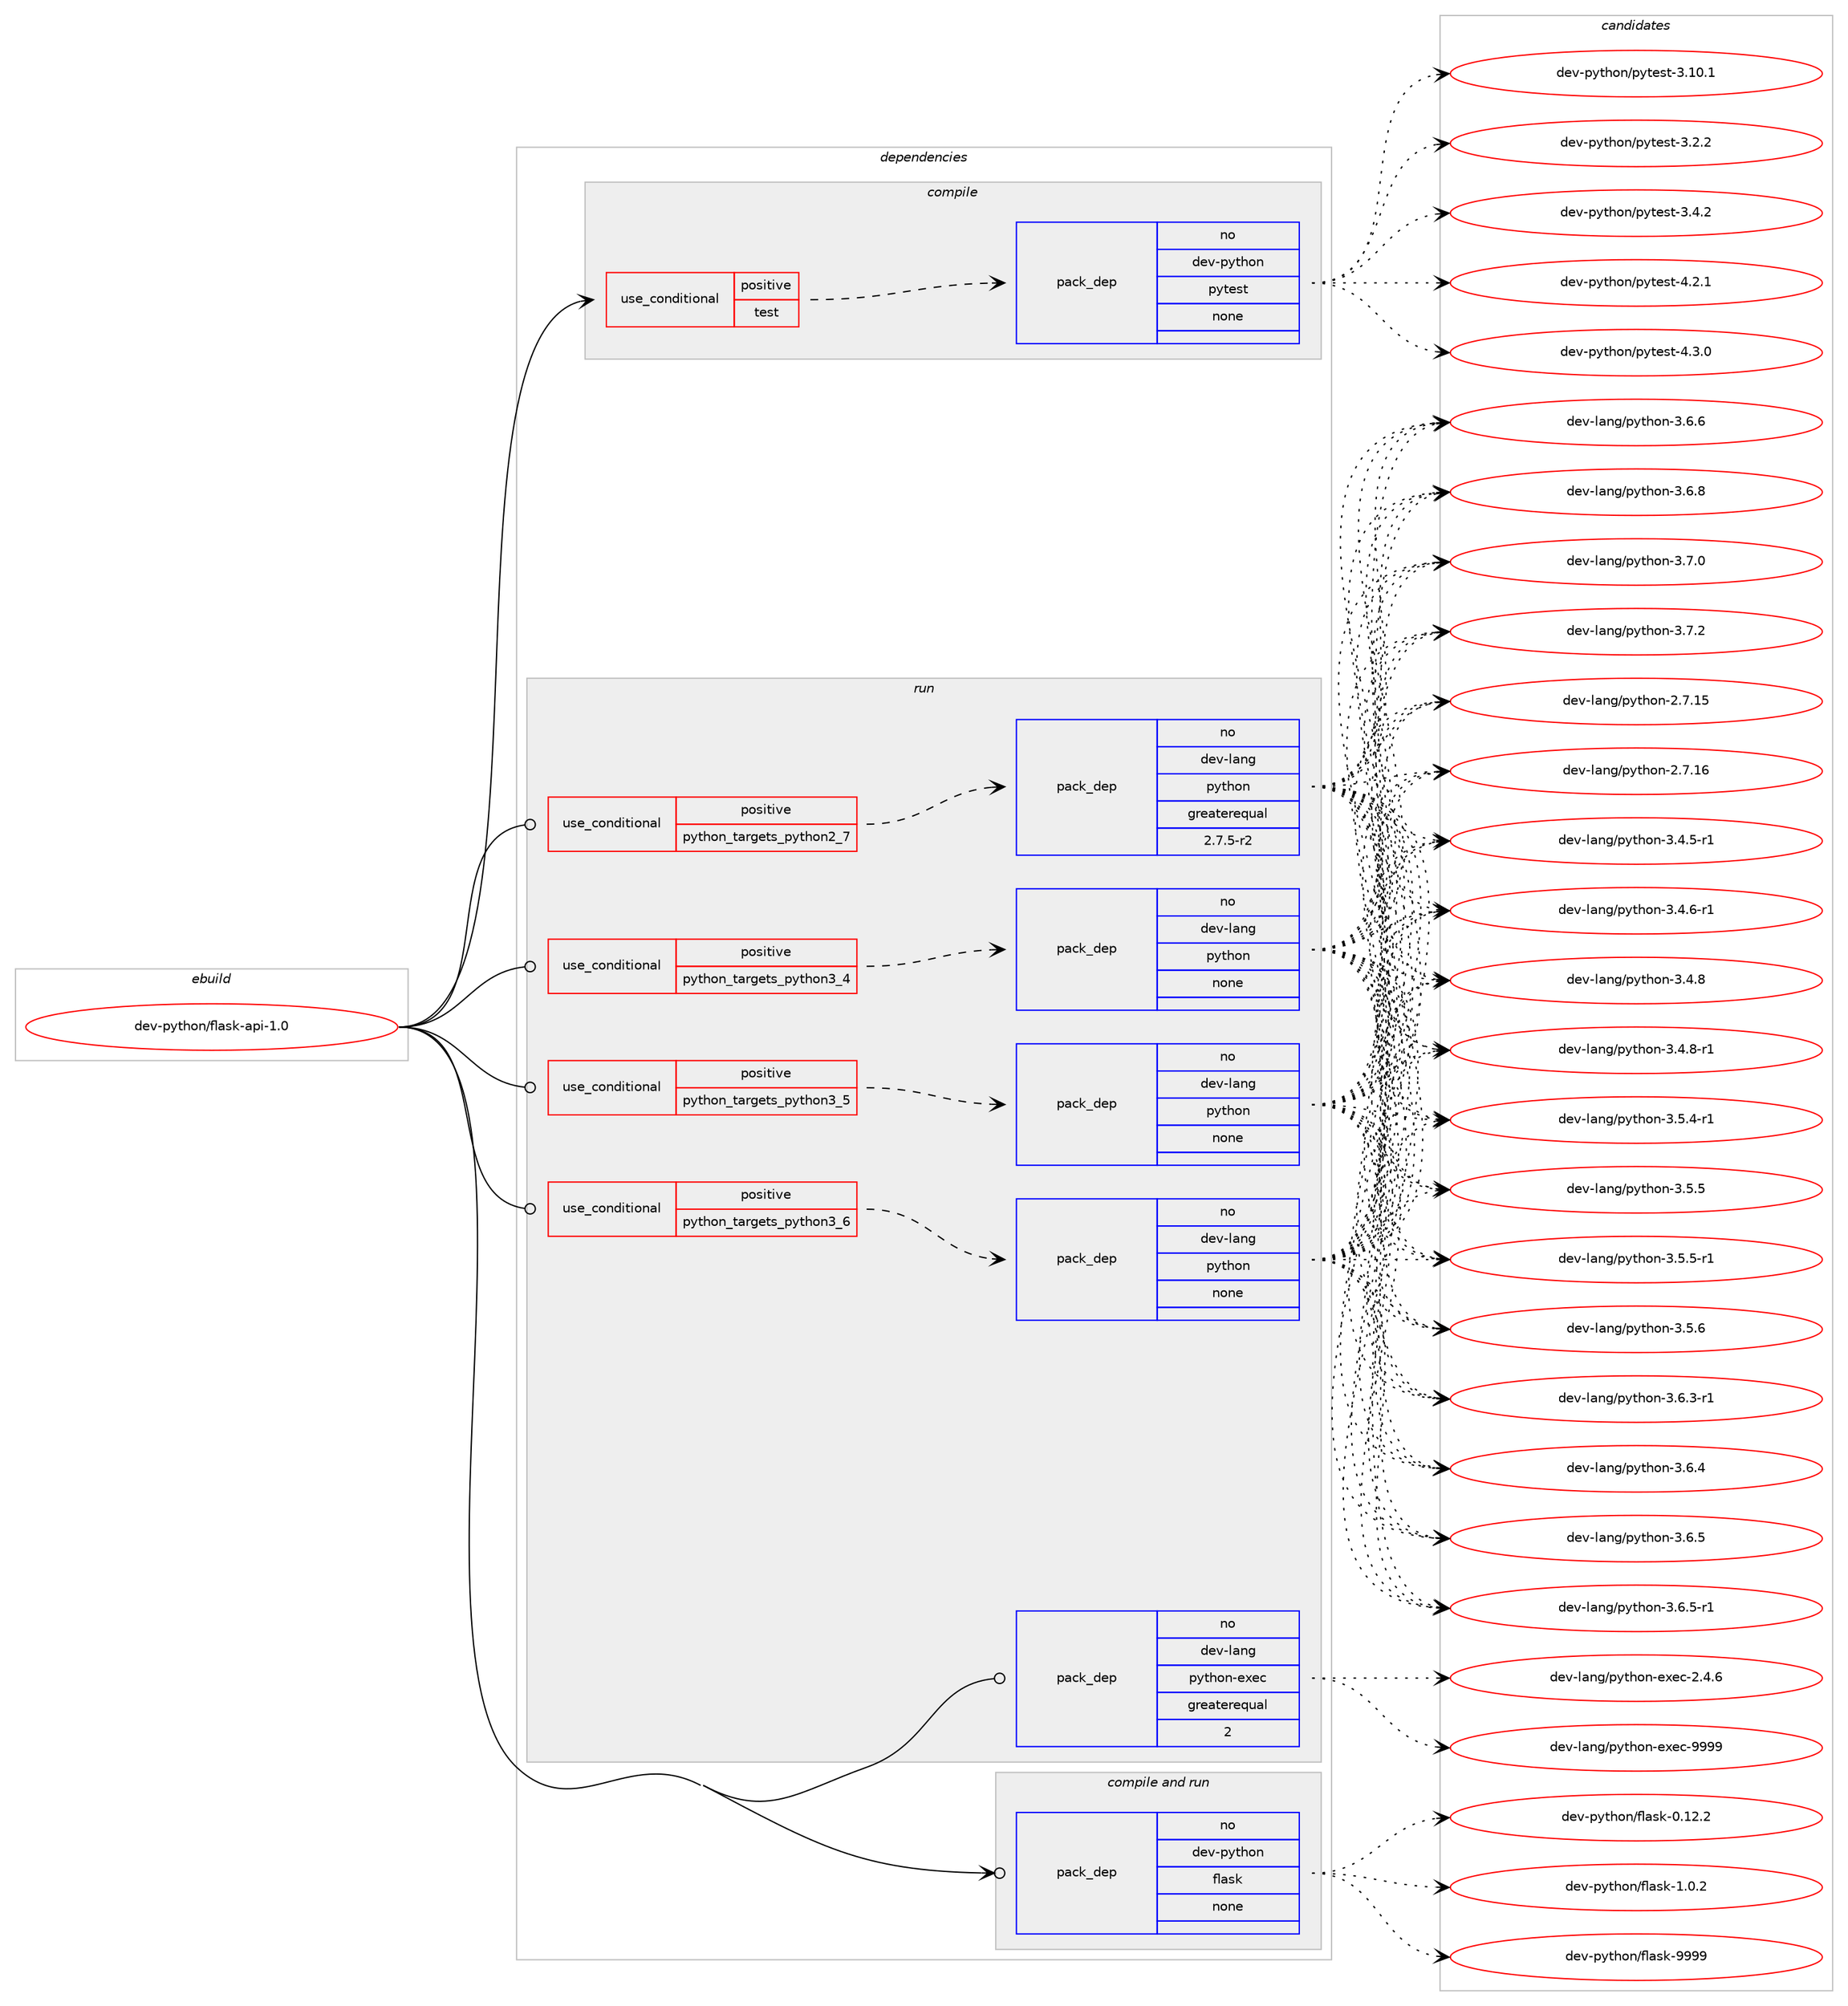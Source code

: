 digraph prolog {

# *************
# Graph options
# *************

newrank=true;
concentrate=true;
compound=true;
graph [rankdir=LR,fontname=Helvetica,fontsize=10,ranksep=1.5];#, ranksep=2.5, nodesep=0.2];
edge  [arrowhead=vee];
node  [fontname=Helvetica,fontsize=10];

# **********
# The ebuild
# **********

subgraph cluster_leftcol {
color=gray;
rank=same;
label=<<i>ebuild</i>>;
id [label="dev-python/flask-api-1.0", color=red, width=4, href="../dev-python/flask-api-1.0.svg"];
}

# ****************
# The dependencies
# ****************

subgraph cluster_midcol {
color=gray;
label=<<i>dependencies</i>>;
subgraph cluster_compile {
fillcolor="#eeeeee";
style=filled;
label=<<i>compile</i>>;
subgraph cond374303 {
dependency1409193 [label=<<TABLE BORDER="0" CELLBORDER="1" CELLSPACING="0" CELLPADDING="4"><TR><TD ROWSPAN="3" CELLPADDING="10">use_conditional</TD></TR><TR><TD>positive</TD></TR><TR><TD>test</TD></TR></TABLE>>, shape=none, color=red];
subgraph pack1011631 {
dependency1409194 [label=<<TABLE BORDER="0" CELLBORDER="1" CELLSPACING="0" CELLPADDING="4" WIDTH="220"><TR><TD ROWSPAN="6" CELLPADDING="30">pack_dep</TD></TR><TR><TD WIDTH="110">no</TD></TR><TR><TD>dev-python</TD></TR><TR><TD>pytest</TD></TR><TR><TD>none</TD></TR><TR><TD></TD></TR></TABLE>>, shape=none, color=blue];
}
dependency1409193:e -> dependency1409194:w [weight=20,style="dashed",arrowhead="vee"];
}
id:e -> dependency1409193:w [weight=20,style="solid",arrowhead="vee"];
}
subgraph cluster_compileandrun {
fillcolor="#eeeeee";
style=filled;
label=<<i>compile and run</i>>;
subgraph pack1011632 {
dependency1409195 [label=<<TABLE BORDER="0" CELLBORDER="1" CELLSPACING="0" CELLPADDING="4" WIDTH="220"><TR><TD ROWSPAN="6" CELLPADDING="30">pack_dep</TD></TR><TR><TD WIDTH="110">no</TD></TR><TR><TD>dev-python</TD></TR><TR><TD>flask</TD></TR><TR><TD>none</TD></TR><TR><TD></TD></TR></TABLE>>, shape=none, color=blue];
}
id:e -> dependency1409195:w [weight=20,style="solid",arrowhead="odotvee"];
}
subgraph cluster_run {
fillcolor="#eeeeee";
style=filled;
label=<<i>run</i>>;
subgraph cond374304 {
dependency1409196 [label=<<TABLE BORDER="0" CELLBORDER="1" CELLSPACING="0" CELLPADDING="4"><TR><TD ROWSPAN="3" CELLPADDING="10">use_conditional</TD></TR><TR><TD>positive</TD></TR><TR><TD>python_targets_python2_7</TD></TR></TABLE>>, shape=none, color=red];
subgraph pack1011633 {
dependency1409197 [label=<<TABLE BORDER="0" CELLBORDER="1" CELLSPACING="0" CELLPADDING="4" WIDTH="220"><TR><TD ROWSPAN="6" CELLPADDING="30">pack_dep</TD></TR><TR><TD WIDTH="110">no</TD></TR><TR><TD>dev-lang</TD></TR><TR><TD>python</TD></TR><TR><TD>greaterequal</TD></TR><TR><TD>2.7.5-r2</TD></TR></TABLE>>, shape=none, color=blue];
}
dependency1409196:e -> dependency1409197:w [weight=20,style="dashed",arrowhead="vee"];
}
id:e -> dependency1409196:w [weight=20,style="solid",arrowhead="odot"];
subgraph cond374305 {
dependency1409198 [label=<<TABLE BORDER="0" CELLBORDER="1" CELLSPACING="0" CELLPADDING="4"><TR><TD ROWSPAN="3" CELLPADDING="10">use_conditional</TD></TR><TR><TD>positive</TD></TR><TR><TD>python_targets_python3_4</TD></TR></TABLE>>, shape=none, color=red];
subgraph pack1011634 {
dependency1409199 [label=<<TABLE BORDER="0" CELLBORDER="1" CELLSPACING="0" CELLPADDING="4" WIDTH="220"><TR><TD ROWSPAN="6" CELLPADDING="30">pack_dep</TD></TR><TR><TD WIDTH="110">no</TD></TR><TR><TD>dev-lang</TD></TR><TR><TD>python</TD></TR><TR><TD>none</TD></TR><TR><TD></TD></TR></TABLE>>, shape=none, color=blue];
}
dependency1409198:e -> dependency1409199:w [weight=20,style="dashed",arrowhead="vee"];
}
id:e -> dependency1409198:w [weight=20,style="solid",arrowhead="odot"];
subgraph cond374306 {
dependency1409200 [label=<<TABLE BORDER="0" CELLBORDER="1" CELLSPACING="0" CELLPADDING="4"><TR><TD ROWSPAN="3" CELLPADDING="10">use_conditional</TD></TR><TR><TD>positive</TD></TR><TR><TD>python_targets_python3_5</TD></TR></TABLE>>, shape=none, color=red];
subgraph pack1011635 {
dependency1409201 [label=<<TABLE BORDER="0" CELLBORDER="1" CELLSPACING="0" CELLPADDING="4" WIDTH="220"><TR><TD ROWSPAN="6" CELLPADDING="30">pack_dep</TD></TR><TR><TD WIDTH="110">no</TD></TR><TR><TD>dev-lang</TD></TR><TR><TD>python</TD></TR><TR><TD>none</TD></TR><TR><TD></TD></TR></TABLE>>, shape=none, color=blue];
}
dependency1409200:e -> dependency1409201:w [weight=20,style="dashed",arrowhead="vee"];
}
id:e -> dependency1409200:w [weight=20,style="solid",arrowhead="odot"];
subgraph cond374307 {
dependency1409202 [label=<<TABLE BORDER="0" CELLBORDER="1" CELLSPACING="0" CELLPADDING="4"><TR><TD ROWSPAN="3" CELLPADDING="10">use_conditional</TD></TR><TR><TD>positive</TD></TR><TR><TD>python_targets_python3_6</TD></TR></TABLE>>, shape=none, color=red];
subgraph pack1011636 {
dependency1409203 [label=<<TABLE BORDER="0" CELLBORDER="1" CELLSPACING="0" CELLPADDING="4" WIDTH="220"><TR><TD ROWSPAN="6" CELLPADDING="30">pack_dep</TD></TR><TR><TD WIDTH="110">no</TD></TR><TR><TD>dev-lang</TD></TR><TR><TD>python</TD></TR><TR><TD>none</TD></TR><TR><TD></TD></TR></TABLE>>, shape=none, color=blue];
}
dependency1409202:e -> dependency1409203:w [weight=20,style="dashed",arrowhead="vee"];
}
id:e -> dependency1409202:w [weight=20,style="solid",arrowhead="odot"];
subgraph pack1011637 {
dependency1409204 [label=<<TABLE BORDER="0" CELLBORDER="1" CELLSPACING="0" CELLPADDING="4" WIDTH="220"><TR><TD ROWSPAN="6" CELLPADDING="30">pack_dep</TD></TR><TR><TD WIDTH="110">no</TD></TR><TR><TD>dev-lang</TD></TR><TR><TD>python-exec</TD></TR><TR><TD>greaterequal</TD></TR><TR><TD>2</TD></TR></TABLE>>, shape=none, color=blue];
}
id:e -> dependency1409204:w [weight=20,style="solid",arrowhead="odot"];
}
}

# **************
# The candidates
# **************

subgraph cluster_choices {
rank=same;
color=gray;
label=<<i>candidates</i>>;

subgraph choice1011631 {
color=black;
nodesep=1;
choice100101118451121211161041111104711212111610111511645514649484649 [label="dev-python/pytest-3.10.1", color=red, width=4,href="../dev-python/pytest-3.10.1.svg"];
choice1001011184511212111610411111047112121116101115116455146504650 [label="dev-python/pytest-3.2.2", color=red, width=4,href="../dev-python/pytest-3.2.2.svg"];
choice1001011184511212111610411111047112121116101115116455146524650 [label="dev-python/pytest-3.4.2", color=red, width=4,href="../dev-python/pytest-3.4.2.svg"];
choice1001011184511212111610411111047112121116101115116455246504649 [label="dev-python/pytest-4.2.1", color=red, width=4,href="../dev-python/pytest-4.2.1.svg"];
choice1001011184511212111610411111047112121116101115116455246514648 [label="dev-python/pytest-4.3.0", color=red, width=4,href="../dev-python/pytest-4.3.0.svg"];
dependency1409194:e -> choice100101118451121211161041111104711212111610111511645514649484649:w [style=dotted,weight="100"];
dependency1409194:e -> choice1001011184511212111610411111047112121116101115116455146504650:w [style=dotted,weight="100"];
dependency1409194:e -> choice1001011184511212111610411111047112121116101115116455146524650:w [style=dotted,weight="100"];
dependency1409194:e -> choice1001011184511212111610411111047112121116101115116455246504649:w [style=dotted,weight="100"];
dependency1409194:e -> choice1001011184511212111610411111047112121116101115116455246514648:w [style=dotted,weight="100"];
}
subgraph choice1011632 {
color=black;
nodesep=1;
choice10010111845112121116104111110471021089711510745484649504650 [label="dev-python/flask-0.12.2", color=red, width=4,href="../dev-python/flask-0.12.2.svg"];
choice100101118451121211161041111104710210897115107454946484650 [label="dev-python/flask-1.0.2", color=red, width=4,href="../dev-python/flask-1.0.2.svg"];
choice1001011184511212111610411111047102108971151074557575757 [label="dev-python/flask-9999", color=red, width=4,href="../dev-python/flask-9999.svg"];
dependency1409195:e -> choice10010111845112121116104111110471021089711510745484649504650:w [style=dotted,weight="100"];
dependency1409195:e -> choice100101118451121211161041111104710210897115107454946484650:w [style=dotted,weight="100"];
dependency1409195:e -> choice1001011184511212111610411111047102108971151074557575757:w [style=dotted,weight="100"];
}
subgraph choice1011633 {
color=black;
nodesep=1;
choice10010111845108971101034711212111610411111045504655464953 [label="dev-lang/python-2.7.15", color=red, width=4,href="../dev-lang/python-2.7.15.svg"];
choice10010111845108971101034711212111610411111045504655464954 [label="dev-lang/python-2.7.16", color=red, width=4,href="../dev-lang/python-2.7.16.svg"];
choice1001011184510897110103471121211161041111104551465246534511449 [label="dev-lang/python-3.4.5-r1", color=red, width=4,href="../dev-lang/python-3.4.5-r1.svg"];
choice1001011184510897110103471121211161041111104551465246544511449 [label="dev-lang/python-3.4.6-r1", color=red, width=4,href="../dev-lang/python-3.4.6-r1.svg"];
choice100101118451089711010347112121116104111110455146524656 [label="dev-lang/python-3.4.8", color=red, width=4,href="../dev-lang/python-3.4.8.svg"];
choice1001011184510897110103471121211161041111104551465246564511449 [label="dev-lang/python-3.4.8-r1", color=red, width=4,href="../dev-lang/python-3.4.8-r1.svg"];
choice1001011184510897110103471121211161041111104551465346524511449 [label="dev-lang/python-3.5.4-r1", color=red, width=4,href="../dev-lang/python-3.5.4-r1.svg"];
choice100101118451089711010347112121116104111110455146534653 [label="dev-lang/python-3.5.5", color=red, width=4,href="../dev-lang/python-3.5.5.svg"];
choice1001011184510897110103471121211161041111104551465346534511449 [label="dev-lang/python-3.5.5-r1", color=red, width=4,href="../dev-lang/python-3.5.5-r1.svg"];
choice100101118451089711010347112121116104111110455146534654 [label="dev-lang/python-3.5.6", color=red, width=4,href="../dev-lang/python-3.5.6.svg"];
choice1001011184510897110103471121211161041111104551465446514511449 [label="dev-lang/python-3.6.3-r1", color=red, width=4,href="../dev-lang/python-3.6.3-r1.svg"];
choice100101118451089711010347112121116104111110455146544652 [label="dev-lang/python-3.6.4", color=red, width=4,href="../dev-lang/python-3.6.4.svg"];
choice100101118451089711010347112121116104111110455146544653 [label="dev-lang/python-3.6.5", color=red, width=4,href="../dev-lang/python-3.6.5.svg"];
choice1001011184510897110103471121211161041111104551465446534511449 [label="dev-lang/python-3.6.5-r1", color=red, width=4,href="../dev-lang/python-3.6.5-r1.svg"];
choice100101118451089711010347112121116104111110455146544654 [label="dev-lang/python-3.6.6", color=red, width=4,href="../dev-lang/python-3.6.6.svg"];
choice100101118451089711010347112121116104111110455146544656 [label="dev-lang/python-3.6.8", color=red, width=4,href="../dev-lang/python-3.6.8.svg"];
choice100101118451089711010347112121116104111110455146554648 [label="dev-lang/python-3.7.0", color=red, width=4,href="../dev-lang/python-3.7.0.svg"];
choice100101118451089711010347112121116104111110455146554650 [label="dev-lang/python-3.7.2", color=red, width=4,href="../dev-lang/python-3.7.2.svg"];
dependency1409197:e -> choice10010111845108971101034711212111610411111045504655464953:w [style=dotted,weight="100"];
dependency1409197:e -> choice10010111845108971101034711212111610411111045504655464954:w [style=dotted,weight="100"];
dependency1409197:e -> choice1001011184510897110103471121211161041111104551465246534511449:w [style=dotted,weight="100"];
dependency1409197:e -> choice1001011184510897110103471121211161041111104551465246544511449:w [style=dotted,weight="100"];
dependency1409197:e -> choice100101118451089711010347112121116104111110455146524656:w [style=dotted,weight="100"];
dependency1409197:e -> choice1001011184510897110103471121211161041111104551465246564511449:w [style=dotted,weight="100"];
dependency1409197:e -> choice1001011184510897110103471121211161041111104551465346524511449:w [style=dotted,weight="100"];
dependency1409197:e -> choice100101118451089711010347112121116104111110455146534653:w [style=dotted,weight="100"];
dependency1409197:e -> choice1001011184510897110103471121211161041111104551465346534511449:w [style=dotted,weight="100"];
dependency1409197:e -> choice100101118451089711010347112121116104111110455146534654:w [style=dotted,weight="100"];
dependency1409197:e -> choice1001011184510897110103471121211161041111104551465446514511449:w [style=dotted,weight="100"];
dependency1409197:e -> choice100101118451089711010347112121116104111110455146544652:w [style=dotted,weight="100"];
dependency1409197:e -> choice100101118451089711010347112121116104111110455146544653:w [style=dotted,weight="100"];
dependency1409197:e -> choice1001011184510897110103471121211161041111104551465446534511449:w [style=dotted,weight="100"];
dependency1409197:e -> choice100101118451089711010347112121116104111110455146544654:w [style=dotted,weight="100"];
dependency1409197:e -> choice100101118451089711010347112121116104111110455146544656:w [style=dotted,weight="100"];
dependency1409197:e -> choice100101118451089711010347112121116104111110455146554648:w [style=dotted,weight="100"];
dependency1409197:e -> choice100101118451089711010347112121116104111110455146554650:w [style=dotted,weight="100"];
}
subgraph choice1011634 {
color=black;
nodesep=1;
choice10010111845108971101034711212111610411111045504655464953 [label="dev-lang/python-2.7.15", color=red, width=4,href="../dev-lang/python-2.7.15.svg"];
choice10010111845108971101034711212111610411111045504655464954 [label="dev-lang/python-2.7.16", color=red, width=4,href="../dev-lang/python-2.7.16.svg"];
choice1001011184510897110103471121211161041111104551465246534511449 [label="dev-lang/python-3.4.5-r1", color=red, width=4,href="../dev-lang/python-3.4.5-r1.svg"];
choice1001011184510897110103471121211161041111104551465246544511449 [label="dev-lang/python-3.4.6-r1", color=red, width=4,href="../dev-lang/python-3.4.6-r1.svg"];
choice100101118451089711010347112121116104111110455146524656 [label="dev-lang/python-3.4.8", color=red, width=4,href="../dev-lang/python-3.4.8.svg"];
choice1001011184510897110103471121211161041111104551465246564511449 [label="dev-lang/python-3.4.8-r1", color=red, width=4,href="../dev-lang/python-3.4.8-r1.svg"];
choice1001011184510897110103471121211161041111104551465346524511449 [label="dev-lang/python-3.5.4-r1", color=red, width=4,href="../dev-lang/python-3.5.4-r1.svg"];
choice100101118451089711010347112121116104111110455146534653 [label="dev-lang/python-3.5.5", color=red, width=4,href="../dev-lang/python-3.5.5.svg"];
choice1001011184510897110103471121211161041111104551465346534511449 [label="dev-lang/python-3.5.5-r1", color=red, width=4,href="../dev-lang/python-3.5.5-r1.svg"];
choice100101118451089711010347112121116104111110455146534654 [label="dev-lang/python-3.5.6", color=red, width=4,href="../dev-lang/python-3.5.6.svg"];
choice1001011184510897110103471121211161041111104551465446514511449 [label="dev-lang/python-3.6.3-r1", color=red, width=4,href="../dev-lang/python-3.6.3-r1.svg"];
choice100101118451089711010347112121116104111110455146544652 [label="dev-lang/python-3.6.4", color=red, width=4,href="../dev-lang/python-3.6.4.svg"];
choice100101118451089711010347112121116104111110455146544653 [label="dev-lang/python-3.6.5", color=red, width=4,href="../dev-lang/python-3.6.5.svg"];
choice1001011184510897110103471121211161041111104551465446534511449 [label="dev-lang/python-3.6.5-r1", color=red, width=4,href="../dev-lang/python-3.6.5-r1.svg"];
choice100101118451089711010347112121116104111110455146544654 [label="dev-lang/python-3.6.6", color=red, width=4,href="../dev-lang/python-3.6.6.svg"];
choice100101118451089711010347112121116104111110455146544656 [label="dev-lang/python-3.6.8", color=red, width=4,href="../dev-lang/python-3.6.8.svg"];
choice100101118451089711010347112121116104111110455146554648 [label="dev-lang/python-3.7.0", color=red, width=4,href="../dev-lang/python-3.7.0.svg"];
choice100101118451089711010347112121116104111110455146554650 [label="dev-lang/python-3.7.2", color=red, width=4,href="../dev-lang/python-3.7.2.svg"];
dependency1409199:e -> choice10010111845108971101034711212111610411111045504655464953:w [style=dotted,weight="100"];
dependency1409199:e -> choice10010111845108971101034711212111610411111045504655464954:w [style=dotted,weight="100"];
dependency1409199:e -> choice1001011184510897110103471121211161041111104551465246534511449:w [style=dotted,weight="100"];
dependency1409199:e -> choice1001011184510897110103471121211161041111104551465246544511449:w [style=dotted,weight="100"];
dependency1409199:e -> choice100101118451089711010347112121116104111110455146524656:w [style=dotted,weight="100"];
dependency1409199:e -> choice1001011184510897110103471121211161041111104551465246564511449:w [style=dotted,weight="100"];
dependency1409199:e -> choice1001011184510897110103471121211161041111104551465346524511449:w [style=dotted,weight="100"];
dependency1409199:e -> choice100101118451089711010347112121116104111110455146534653:w [style=dotted,weight="100"];
dependency1409199:e -> choice1001011184510897110103471121211161041111104551465346534511449:w [style=dotted,weight="100"];
dependency1409199:e -> choice100101118451089711010347112121116104111110455146534654:w [style=dotted,weight="100"];
dependency1409199:e -> choice1001011184510897110103471121211161041111104551465446514511449:w [style=dotted,weight="100"];
dependency1409199:e -> choice100101118451089711010347112121116104111110455146544652:w [style=dotted,weight="100"];
dependency1409199:e -> choice100101118451089711010347112121116104111110455146544653:w [style=dotted,weight="100"];
dependency1409199:e -> choice1001011184510897110103471121211161041111104551465446534511449:w [style=dotted,weight="100"];
dependency1409199:e -> choice100101118451089711010347112121116104111110455146544654:w [style=dotted,weight="100"];
dependency1409199:e -> choice100101118451089711010347112121116104111110455146544656:w [style=dotted,weight="100"];
dependency1409199:e -> choice100101118451089711010347112121116104111110455146554648:w [style=dotted,weight="100"];
dependency1409199:e -> choice100101118451089711010347112121116104111110455146554650:w [style=dotted,weight="100"];
}
subgraph choice1011635 {
color=black;
nodesep=1;
choice10010111845108971101034711212111610411111045504655464953 [label="dev-lang/python-2.7.15", color=red, width=4,href="../dev-lang/python-2.7.15.svg"];
choice10010111845108971101034711212111610411111045504655464954 [label="dev-lang/python-2.7.16", color=red, width=4,href="../dev-lang/python-2.7.16.svg"];
choice1001011184510897110103471121211161041111104551465246534511449 [label="dev-lang/python-3.4.5-r1", color=red, width=4,href="../dev-lang/python-3.4.5-r1.svg"];
choice1001011184510897110103471121211161041111104551465246544511449 [label="dev-lang/python-3.4.6-r1", color=red, width=4,href="../dev-lang/python-3.4.6-r1.svg"];
choice100101118451089711010347112121116104111110455146524656 [label="dev-lang/python-3.4.8", color=red, width=4,href="../dev-lang/python-3.4.8.svg"];
choice1001011184510897110103471121211161041111104551465246564511449 [label="dev-lang/python-3.4.8-r1", color=red, width=4,href="../dev-lang/python-3.4.8-r1.svg"];
choice1001011184510897110103471121211161041111104551465346524511449 [label="dev-lang/python-3.5.4-r1", color=red, width=4,href="../dev-lang/python-3.5.4-r1.svg"];
choice100101118451089711010347112121116104111110455146534653 [label="dev-lang/python-3.5.5", color=red, width=4,href="../dev-lang/python-3.5.5.svg"];
choice1001011184510897110103471121211161041111104551465346534511449 [label="dev-lang/python-3.5.5-r1", color=red, width=4,href="../dev-lang/python-3.5.5-r1.svg"];
choice100101118451089711010347112121116104111110455146534654 [label="dev-lang/python-3.5.6", color=red, width=4,href="../dev-lang/python-3.5.6.svg"];
choice1001011184510897110103471121211161041111104551465446514511449 [label="dev-lang/python-3.6.3-r1", color=red, width=4,href="../dev-lang/python-3.6.3-r1.svg"];
choice100101118451089711010347112121116104111110455146544652 [label="dev-lang/python-3.6.4", color=red, width=4,href="../dev-lang/python-3.6.4.svg"];
choice100101118451089711010347112121116104111110455146544653 [label="dev-lang/python-3.6.5", color=red, width=4,href="../dev-lang/python-3.6.5.svg"];
choice1001011184510897110103471121211161041111104551465446534511449 [label="dev-lang/python-3.6.5-r1", color=red, width=4,href="../dev-lang/python-3.6.5-r1.svg"];
choice100101118451089711010347112121116104111110455146544654 [label="dev-lang/python-3.6.6", color=red, width=4,href="../dev-lang/python-3.6.6.svg"];
choice100101118451089711010347112121116104111110455146544656 [label="dev-lang/python-3.6.8", color=red, width=4,href="../dev-lang/python-3.6.8.svg"];
choice100101118451089711010347112121116104111110455146554648 [label="dev-lang/python-3.7.0", color=red, width=4,href="../dev-lang/python-3.7.0.svg"];
choice100101118451089711010347112121116104111110455146554650 [label="dev-lang/python-3.7.2", color=red, width=4,href="../dev-lang/python-3.7.2.svg"];
dependency1409201:e -> choice10010111845108971101034711212111610411111045504655464953:w [style=dotted,weight="100"];
dependency1409201:e -> choice10010111845108971101034711212111610411111045504655464954:w [style=dotted,weight="100"];
dependency1409201:e -> choice1001011184510897110103471121211161041111104551465246534511449:w [style=dotted,weight="100"];
dependency1409201:e -> choice1001011184510897110103471121211161041111104551465246544511449:w [style=dotted,weight="100"];
dependency1409201:e -> choice100101118451089711010347112121116104111110455146524656:w [style=dotted,weight="100"];
dependency1409201:e -> choice1001011184510897110103471121211161041111104551465246564511449:w [style=dotted,weight="100"];
dependency1409201:e -> choice1001011184510897110103471121211161041111104551465346524511449:w [style=dotted,weight="100"];
dependency1409201:e -> choice100101118451089711010347112121116104111110455146534653:w [style=dotted,weight="100"];
dependency1409201:e -> choice1001011184510897110103471121211161041111104551465346534511449:w [style=dotted,weight="100"];
dependency1409201:e -> choice100101118451089711010347112121116104111110455146534654:w [style=dotted,weight="100"];
dependency1409201:e -> choice1001011184510897110103471121211161041111104551465446514511449:w [style=dotted,weight="100"];
dependency1409201:e -> choice100101118451089711010347112121116104111110455146544652:w [style=dotted,weight="100"];
dependency1409201:e -> choice100101118451089711010347112121116104111110455146544653:w [style=dotted,weight="100"];
dependency1409201:e -> choice1001011184510897110103471121211161041111104551465446534511449:w [style=dotted,weight="100"];
dependency1409201:e -> choice100101118451089711010347112121116104111110455146544654:w [style=dotted,weight="100"];
dependency1409201:e -> choice100101118451089711010347112121116104111110455146544656:w [style=dotted,weight="100"];
dependency1409201:e -> choice100101118451089711010347112121116104111110455146554648:w [style=dotted,weight="100"];
dependency1409201:e -> choice100101118451089711010347112121116104111110455146554650:w [style=dotted,weight="100"];
}
subgraph choice1011636 {
color=black;
nodesep=1;
choice10010111845108971101034711212111610411111045504655464953 [label="dev-lang/python-2.7.15", color=red, width=4,href="../dev-lang/python-2.7.15.svg"];
choice10010111845108971101034711212111610411111045504655464954 [label="dev-lang/python-2.7.16", color=red, width=4,href="../dev-lang/python-2.7.16.svg"];
choice1001011184510897110103471121211161041111104551465246534511449 [label="dev-lang/python-3.4.5-r1", color=red, width=4,href="../dev-lang/python-3.4.5-r1.svg"];
choice1001011184510897110103471121211161041111104551465246544511449 [label="dev-lang/python-3.4.6-r1", color=red, width=4,href="../dev-lang/python-3.4.6-r1.svg"];
choice100101118451089711010347112121116104111110455146524656 [label="dev-lang/python-3.4.8", color=red, width=4,href="../dev-lang/python-3.4.8.svg"];
choice1001011184510897110103471121211161041111104551465246564511449 [label="dev-lang/python-3.4.8-r1", color=red, width=4,href="../dev-lang/python-3.4.8-r1.svg"];
choice1001011184510897110103471121211161041111104551465346524511449 [label="dev-lang/python-3.5.4-r1", color=red, width=4,href="../dev-lang/python-3.5.4-r1.svg"];
choice100101118451089711010347112121116104111110455146534653 [label="dev-lang/python-3.5.5", color=red, width=4,href="../dev-lang/python-3.5.5.svg"];
choice1001011184510897110103471121211161041111104551465346534511449 [label="dev-lang/python-3.5.5-r1", color=red, width=4,href="../dev-lang/python-3.5.5-r1.svg"];
choice100101118451089711010347112121116104111110455146534654 [label="dev-lang/python-3.5.6", color=red, width=4,href="../dev-lang/python-3.5.6.svg"];
choice1001011184510897110103471121211161041111104551465446514511449 [label="dev-lang/python-3.6.3-r1", color=red, width=4,href="../dev-lang/python-3.6.3-r1.svg"];
choice100101118451089711010347112121116104111110455146544652 [label="dev-lang/python-3.6.4", color=red, width=4,href="../dev-lang/python-3.6.4.svg"];
choice100101118451089711010347112121116104111110455146544653 [label="dev-lang/python-3.6.5", color=red, width=4,href="../dev-lang/python-3.6.5.svg"];
choice1001011184510897110103471121211161041111104551465446534511449 [label="dev-lang/python-3.6.5-r1", color=red, width=4,href="../dev-lang/python-3.6.5-r1.svg"];
choice100101118451089711010347112121116104111110455146544654 [label="dev-lang/python-3.6.6", color=red, width=4,href="../dev-lang/python-3.6.6.svg"];
choice100101118451089711010347112121116104111110455146544656 [label="dev-lang/python-3.6.8", color=red, width=4,href="../dev-lang/python-3.6.8.svg"];
choice100101118451089711010347112121116104111110455146554648 [label="dev-lang/python-3.7.0", color=red, width=4,href="../dev-lang/python-3.7.0.svg"];
choice100101118451089711010347112121116104111110455146554650 [label="dev-lang/python-3.7.2", color=red, width=4,href="../dev-lang/python-3.7.2.svg"];
dependency1409203:e -> choice10010111845108971101034711212111610411111045504655464953:w [style=dotted,weight="100"];
dependency1409203:e -> choice10010111845108971101034711212111610411111045504655464954:w [style=dotted,weight="100"];
dependency1409203:e -> choice1001011184510897110103471121211161041111104551465246534511449:w [style=dotted,weight="100"];
dependency1409203:e -> choice1001011184510897110103471121211161041111104551465246544511449:w [style=dotted,weight="100"];
dependency1409203:e -> choice100101118451089711010347112121116104111110455146524656:w [style=dotted,weight="100"];
dependency1409203:e -> choice1001011184510897110103471121211161041111104551465246564511449:w [style=dotted,weight="100"];
dependency1409203:e -> choice1001011184510897110103471121211161041111104551465346524511449:w [style=dotted,weight="100"];
dependency1409203:e -> choice100101118451089711010347112121116104111110455146534653:w [style=dotted,weight="100"];
dependency1409203:e -> choice1001011184510897110103471121211161041111104551465346534511449:w [style=dotted,weight="100"];
dependency1409203:e -> choice100101118451089711010347112121116104111110455146534654:w [style=dotted,weight="100"];
dependency1409203:e -> choice1001011184510897110103471121211161041111104551465446514511449:w [style=dotted,weight="100"];
dependency1409203:e -> choice100101118451089711010347112121116104111110455146544652:w [style=dotted,weight="100"];
dependency1409203:e -> choice100101118451089711010347112121116104111110455146544653:w [style=dotted,weight="100"];
dependency1409203:e -> choice1001011184510897110103471121211161041111104551465446534511449:w [style=dotted,weight="100"];
dependency1409203:e -> choice100101118451089711010347112121116104111110455146544654:w [style=dotted,weight="100"];
dependency1409203:e -> choice100101118451089711010347112121116104111110455146544656:w [style=dotted,weight="100"];
dependency1409203:e -> choice100101118451089711010347112121116104111110455146554648:w [style=dotted,weight="100"];
dependency1409203:e -> choice100101118451089711010347112121116104111110455146554650:w [style=dotted,weight="100"];
}
subgraph choice1011637 {
color=black;
nodesep=1;
choice1001011184510897110103471121211161041111104510112010199455046524654 [label="dev-lang/python-exec-2.4.6", color=red, width=4,href="../dev-lang/python-exec-2.4.6.svg"];
choice10010111845108971101034711212111610411111045101120101994557575757 [label="dev-lang/python-exec-9999", color=red, width=4,href="../dev-lang/python-exec-9999.svg"];
dependency1409204:e -> choice1001011184510897110103471121211161041111104510112010199455046524654:w [style=dotted,weight="100"];
dependency1409204:e -> choice10010111845108971101034711212111610411111045101120101994557575757:w [style=dotted,weight="100"];
}
}

}
